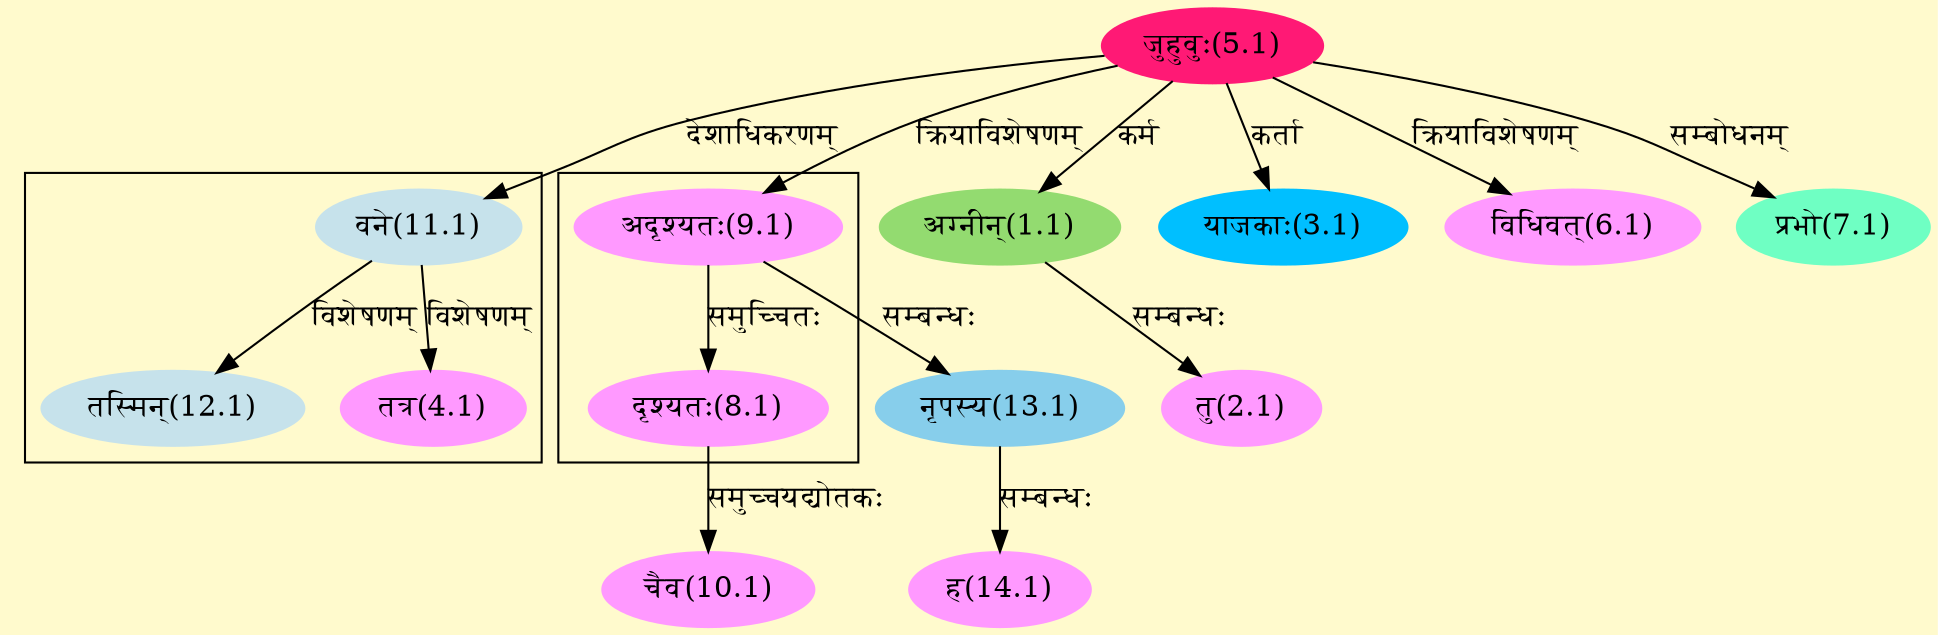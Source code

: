 digraph G{
rankdir=BT;
 compound=true;
 bgcolor="lemonchiffon1";

subgraph cluster_1{
Node4_1 [style=filled, color="#FF99FF" label = "तत्र(4.1)"]
Node11_1 [style=filled, color="#C6E2EB" label = "वने(11.1)"]
Node12_1 [style=filled, color="#C6E2EB" label = "तस्मिन्(12.1)"]

}

subgraph cluster_2{
Node8_1 [style=filled, color="#FF99FF" label = "दृश्यतः(8.1)"]
Node9_1 [style=filled, color="#FF99FF" label = "अदृश्यतः(9.1)"]

}
Node1_1 [style=filled, color="#93DB70" label = "अग्नीन्(1.1)"]
Node5_1 [style=filled, color="#FF1975" label = "जुहुवुः(5.1)"]
Node2_1 [style=filled, color="#FF99FF" label = "तु(2.1)"]
Node3_1 [style=filled, color="#00BFFF" label = "याजकाः(3.1)"]
Node [style=filled, color="" label = "()"]
Node6_1 [style=filled, color="#FF99FF" label = "विधिवत्(6.1)"]
Node7_1 [style=filled, color="#6FFFC3" label = "प्रभो(7.1)"]
Node9_1 [style=filled, color="#FF99FF" label = "अदृश्यतः(9.1)"]
Node10_1 [style=filled, color="#FF99FF" label = "चैव(10.1)"]
Node8_1 [style=filled, color="#FF99FF" label = "दृश्यतः(8.1)"]
Node11_1 [style=filled, color="#C6E2EB" label = "वने(11.1)"]
Node13_1 [style=filled, color="#87CEEB" label = "नृपस्य(13.1)"]
Node14_1 [style=filled, color="#FF99FF" label = "ह(14.1)"]
/* Start of Relations section */

Node1_1 -> Node5_1 [  label="कर्म"  dir="back" ]
Node2_1 -> Node1_1 [  label="सम्बन्धः"  dir="back" ]
Node3_1 -> Node5_1 [  label="कर्ता"  dir="back" ]
Node4_1 -> Node11_1 [  label="विशेषणम्"  dir="back" ]
Node6_1 -> Node5_1 [  label="क्रियाविशेषणम्"  dir="back" ]
Node7_1 -> Node5_1 [  label="सम्बोधनम्"  dir="back" ]
Node8_1 -> Node9_1 [  label="समुच्चितः"  dir="back" ]
Node9_1 -> Node5_1 [  label="क्रियाविशेषणम्"  dir="back" ]
Node10_1 -> Node8_1 [  label="समुच्चयद्योतकः"  dir="back" ]
Node11_1 -> Node5_1 [  label="देशाधिकरणम्"  dir="back" ]
Node12_1 -> Node11_1 [  label="विशेषणम्"  dir="back" ]
Node13_1 -> Node9_1 [  label="सम्बन्धः"  dir="back" ]
Node14_1 -> Node13_1 [  label="सम्बन्धः"  dir="back" ]
}
